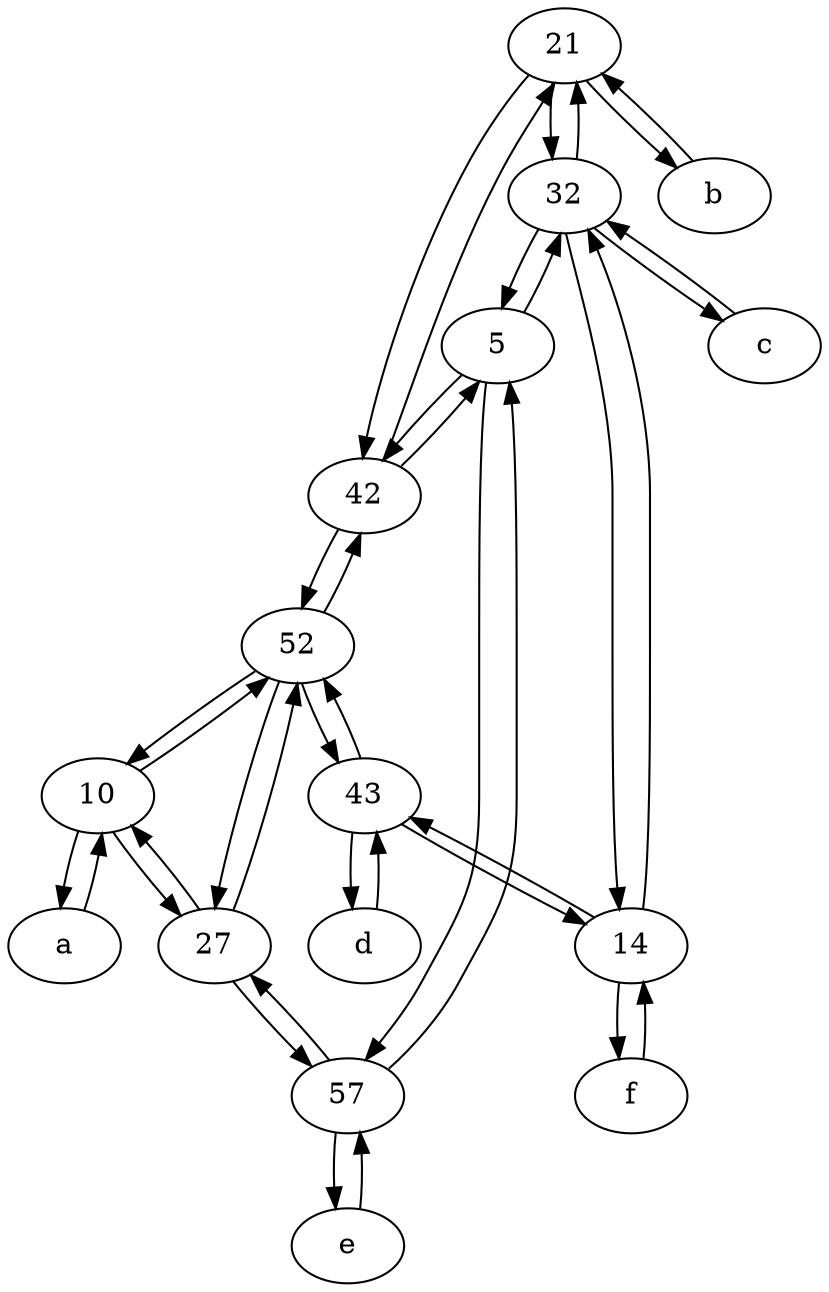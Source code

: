 digraph  {
	21;
	f [pos="15,45!"];
	14;
	c [pos="20,10!"];
	43;
	10;
	32;
	e [pos="30,50!"];
	57;
	27;
	5;
	b [pos="50,20!"];
	d [pos="20,30!"];
	a [pos="40,10!"];
	42;
	52;
	c -> 32;
	43 -> 14;
	14 -> 32;
	42 -> 52;
	21 -> 32;
	32 -> 14;
	32 -> c;
	a -> 10;
	d -> 43;
	57 -> 27;
	57 -> e;
	52 -> 27;
	e -> 57;
	43 -> d;
	42 -> 5;
	f -> 14;
	52 -> 10;
	27 -> 52;
	21 -> b;
	14 -> f;
	14 -> 43;
	5 -> 32;
	57 -> 5;
	5 -> 42;
	43 -> 52;
	10 -> 27;
	10 -> 52;
	21 -> 42;
	b -> 21;
	32 -> 21;
	27 -> 10;
	52 -> 42;
	5 -> 57;
	42 -> 21;
	52 -> 43;
	27 -> 57;
	10 -> a;
	32 -> 5;

	}